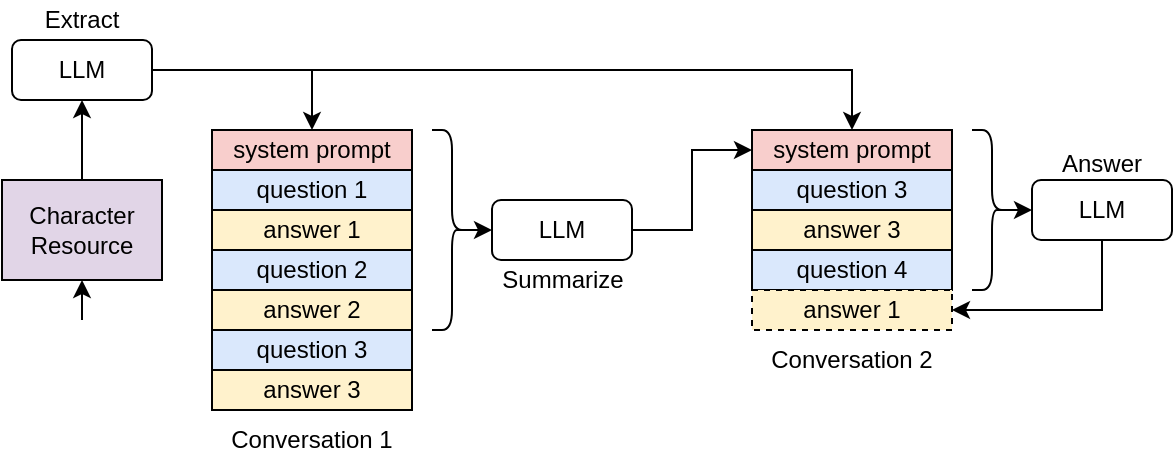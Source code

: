 <mxfile version="26.0.5">
  <diagram name="第 1 页" id="YfkllDyIchhaUFOJ3GAq">
    <mxGraphModel dx="820" dy="438" grid="1" gridSize="10" guides="1" tooltips="1" connect="1" arrows="1" fold="1" page="1" pageScale="1" pageWidth="1000" pageHeight="1000" math="0" shadow="0">
      <root>
        <mxCell id="0" />
        <mxCell id="1" parent="0" />
        <mxCell id="X3k-YEEQoBUGzWlJJu0_-6" value="system prompt" style="rounded=0;whiteSpace=wrap;html=1;fillColor=#f8cecc;strokeColor=#000000;" vertex="1" parent="1">
          <mxGeometry x="210" y="90" width="100" height="20" as="geometry" />
        </mxCell>
        <mxCell id="X3k-YEEQoBUGzWlJJu0_-7" value="question 1" style="rounded=0;whiteSpace=wrap;html=1;fillColor=#dae8fc;strokeColor=#000000;" vertex="1" parent="1">
          <mxGeometry x="210" y="110" width="100" height="20" as="geometry" />
        </mxCell>
        <mxCell id="X3k-YEEQoBUGzWlJJu0_-8" value="answer 1" style="rounded=0;whiteSpace=wrap;html=1;fillColor=#fff2cc;strokeColor=#000000;" vertex="1" parent="1">
          <mxGeometry x="210" y="130" width="100" height="20" as="geometry" />
        </mxCell>
        <mxCell id="X3k-YEEQoBUGzWlJJu0_-9" value="question 2" style="rounded=0;whiteSpace=wrap;html=1;fillColor=#dae8fc;strokeColor=#000000;" vertex="1" parent="1">
          <mxGeometry x="210" y="150" width="100" height="20" as="geometry" />
        </mxCell>
        <mxCell id="X3k-YEEQoBUGzWlJJu0_-10" value="answer 2" style="rounded=0;whiteSpace=wrap;html=1;fillColor=#fff2cc;strokeColor=#000000;" vertex="1" parent="1">
          <mxGeometry x="210" y="170" width="100" height="20" as="geometry" />
        </mxCell>
        <mxCell id="X3k-YEEQoBUGzWlJJu0_-12" value="system prompt" style="rounded=0;whiteSpace=wrap;html=1;fillColor=#f8cecc;strokeColor=#000000;" vertex="1" parent="1">
          <mxGeometry x="480" y="90" width="100" height="20" as="geometry" />
        </mxCell>
        <mxCell id="X3k-YEEQoBUGzWlJJu0_-13" value="question 3" style="rounded=0;whiteSpace=wrap;html=1;fillColor=#dae8fc;strokeColor=#000000;" vertex="1" parent="1">
          <mxGeometry x="480" y="110" width="100" height="20" as="geometry" />
        </mxCell>
        <mxCell id="X3k-YEEQoBUGzWlJJu0_-14" value="answer 3" style="rounded=0;whiteSpace=wrap;html=1;fillColor=#fff2cc;strokeColor=#000000;" vertex="1" parent="1">
          <mxGeometry x="480" y="130" width="100" height="20" as="geometry" />
        </mxCell>
        <mxCell id="X3k-YEEQoBUGzWlJJu0_-15" value="question 4" style="rounded=0;whiteSpace=wrap;html=1;fillColor=#dae8fc;strokeColor=#000000;" vertex="1" parent="1">
          <mxGeometry x="480" y="150" width="100" height="20" as="geometry" />
        </mxCell>
        <mxCell id="X3k-YEEQoBUGzWlJJu0_-16" value="answer 1" style="rounded=0;whiteSpace=wrap;html=1;fillColor=#fff2cc;strokeColor=#000000;dashed=1;" vertex="1" parent="1">
          <mxGeometry x="480" y="170" width="100" height="20" as="geometry" />
        </mxCell>
        <mxCell id="X3k-YEEQoBUGzWlJJu0_-17" value="question 3" style="rounded=0;whiteSpace=wrap;html=1;fillColor=#dae8fc;strokeColor=#000000;" vertex="1" parent="1">
          <mxGeometry x="210" y="190" width="100" height="20" as="geometry" />
        </mxCell>
        <mxCell id="X3k-YEEQoBUGzWlJJu0_-18" value="answer 3" style="rounded=0;whiteSpace=wrap;html=1;fillColor=#fff2cc;strokeColor=#000000;" vertex="1" parent="1">
          <mxGeometry x="210" y="210" width="100" height="20" as="geometry" />
        </mxCell>
        <mxCell id="X3k-YEEQoBUGzWlJJu0_-45" style="edgeStyle=orthogonalEdgeStyle;rounded=0;orthogonalLoop=1;jettySize=auto;html=1;exitX=0.5;exitY=0;exitDx=0;exitDy=0;entryX=0.5;entryY=1;entryDx=0;entryDy=0;" edge="1" parent="1" source="X3k-YEEQoBUGzWlJJu0_-21" target="X3k-YEEQoBUGzWlJJu0_-24">
          <mxGeometry relative="1" as="geometry" />
        </mxCell>
        <mxCell id="X3k-YEEQoBUGzWlJJu0_-21" value="" style="shape=image;verticalLabelPosition=bottom;labelBackgroundColor=default;verticalAlign=top;aspect=fixed;imageAspect=0;image=https://static.vecteezy.com/system/resources/previews/019/896/008/original/male-user-avatar-icon-in-flat-design-style-person-signs-illustration-png.png;" vertex="1" parent="1">
          <mxGeometry x="122.5" y="185" width="45" height="45" as="geometry" />
        </mxCell>
        <mxCell id="X3k-YEEQoBUGzWlJJu0_-47" style="edgeStyle=orthogonalEdgeStyle;rounded=0;orthogonalLoop=1;jettySize=auto;html=1;exitX=1;exitY=0.5;exitDx=0;exitDy=0;entryX=0.5;entryY=0;entryDx=0;entryDy=0;" edge="1" parent="1" source="X3k-YEEQoBUGzWlJJu0_-23" target="X3k-YEEQoBUGzWlJJu0_-6">
          <mxGeometry relative="1" as="geometry" />
        </mxCell>
        <mxCell id="X3k-YEEQoBUGzWlJJu0_-48" style="edgeStyle=orthogonalEdgeStyle;rounded=0;orthogonalLoop=1;jettySize=auto;html=1;exitX=1;exitY=0.5;exitDx=0;exitDy=0;entryX=0.5;entryY=0;entryDx=0;entryDy=0;" edge="1" parent="1" source="X3k-YEEQoBUGzWlJJu0_-23" target="X3k-YEEQoBUGzWlJJu0_-12">
          <mxGeometry relative="1" as="geometry" />
        </mxCell>
        <mxCell id="X3k-YEEQoBUGzWlJJu0_-23" value="LLM" style="rounded=1;whiteSpace=wrap;html=1;" vertex="1" parent="1">
          <mxGeometry x="110" y="45" width="70" height="30" as="geometry" />
        </mxCell>
        <mxCell id="X3k-YEEQoBUGzWlJJu0_-46" style="edgeStyle=orthogonalEdgeStyle;rounded=0;orthogonalLoop=1;jettySize=auto;html=1;exitX=0.5;exitY=0;exitDx=0;exitDy=0;entryX=0.5;entryY=1;entryDx=0;entryDy=0;" edge="1" parent="1" source="X3k-YEEQoBUGzWlJJu0_-24" target="X3k-YEEQoBUGzWlJJu0_-23">
          <mxGeometry relative="1" as="geometry" />
        </mxCell>
        <mxCell id="X3k-YEEQoBUGzWlJJu0_-24" value="Character&lt;div&gt;Resource&lt;/div&gt;" style="rounded=0;whiteSpace=wrap;html=1;fillColor=#e1d5e7;strokeColor=#000000;" vertex="1" parent="1">
          <mxGeometry x="105" y="115" width="80" height="50" as="geometry" />
        </mxCell>
        <mxCell id="X3k-YEEQoBUGzWlJJu0_-28" value="Extract" style="text;html=1;align=center;verticalAlign=middle;whiteSpace=wrap;rounded=0;" vertex="1" parent="1">
          <mxGeometry x="115" y="25" width="60" height="20" as="geometry" />
        </mxCell>
        <mxCell id="X3k-YEEQoBUGzWlJJu0_-37" style="edgeStyle=orthogonalEdgeStyle;rounded=0;orthogonalLoop=1;jettySize=auto;html=1;exitX=0.1;exitY=0.5;exitDx=0;exitDy=0;exitPerimeter=0;entryX=0;entryY=0.5;entryDx=0;entryDy=0;" edge="1" parent="1" source="X3k-YEEQoBUGzWlJJu0_-30" target="X3k-YEEQoBUGzWlJJu0_-36">
          <mxGeometry relative="1" as="geometry" />
        </mxCell>
        <mxCell id="X3k-YEEQoBUGzWlJJu0_-30" value="" style="shape=curlyBracket;whiteSpace=wrap;html=1;rounded=1;flipH=1;labelPosition=right;verticalLabelPosition=middle;align=left;verticalAlign=middle;" vertex="1" parent="1">
          <mxGeometry x="320" y="90" width="20" height="100" as="geometry" />
        </mxCell>
        <mxCell id="X3k-YEEQoBUGzWlJJu0_-38" style="edgeStyle=orthogonalEdgeStyle;rounded=0;orthogonalLoop=1;jettySize=auto;html=1;exitX=1;exitY=0.5;exitDx=0;exitDy=0;entryX=0;entryY=0.5;entryDx=0;entryDy=0;" edge="1" parent="1" source="X3k-YEEQoBUGzWlJJu0_-36" target="X3k-YEEQoBUGzWlJJu0_-12">
          <mxGeometry relative="1" as="geometry" />
        </mxCell>
        <mxCell id="X3k-YEEQoBUGzWlJJu0_-36" value="LLM" style="rounded=1;whiteSpace=wrap;html=1;" vertex="1" parent="1">
          <mxGeometry x="350" y="125" width="70" height="30" as="geometry" />
        </mxCell>
        <mxCell id="X3k-YEEQoBUGzWlJJu0_-39" value="Summarize" style="text;html=1;align=center;verticalAlign=middle;whiteSpace=wrap;rounded=0;" vertex="1" parent="1">
          <mxGeometry x="347.5" y="155" width="75" height="20" as="geometry" />
        </mxCell>
        <mxCell id="X3k-YEEQoBUGzWlJJu0_-53" style="edgeStyle=orthogonalEdgeStyle;rounded=0;orthogonalLoop=1;jettySize=auto;html=1;exitX=0.1;exitY=0.5;exitDx=0;exitDy=0;exitPerimeter=0;entryX=0;entryY=0.5;entryDx=0;entryDy=0;" edge="1" parent="1" source="X3k-YEEQoBUGzWlJJu0_-43" target="X3k-YEEQoBUGzWlJJu0_-49">
          <mxGeometry relative="1" as="geometry" />
        </mxCell>
        <mxCell id="X3k-YEEQoBUGzWlJJu0_-43" value="" style="shape=curlyBracket;whiteSpace=wrap;html=1;rounded=1;flipH=1;labelPosition=right;verticalLabelPosition=middle;align=left;verticalAlign=middle;" vertex="1" parent="1">
          <mxGeometry x="590" y="90" width="20" height="80" as="geometry" />
        </mxCell>
        <mxCell id="X3k-YEEQoBUGzWlJJu0_-51" style="edgeStyle=orthogonalEdgeStyle;rounded=0;orthogonalLoop=1;jettySize=auto;html=1;exitX=0.5;exitY=1;exitDx=0;exitDy=0;entryX=1;entryY=0.5;entryDx=0;entryDy=0;" edge="1" parent="1" source="X3k-YEEQoBUGzWlJJu0_-49" target="X3k-YEEQoBUGzWlJJu0_-16">
          <mxGeometry relative="1" as="geometry" />
        </mxCell>
        <mxCell id="X3k-YEEQoBUGzWlJJu0_-49" value="LLM" style="rounded=1;whiteSpace=wrap;html=1;" vertex="1" parent="1">
          <mxGeometry x="620" y="115" width="70" height="30" as="geometry" />
        </mxCell>
        <mxCell id="X3k-YEEQoBUGzWlJJu0_-52" value="Answer" style="text;html=1;align=center;verticalAlign=middle;whiteSpace=wrap;rounded=0;" vertex="1" parent="1">
          <mxGeometry x="630" y="97" width="50" height="20" as="geometry" />
        </mxCell>
        <mxCell id="X3k-YEEQoBUGzWlJJu0_-54" value="Conversation 1" style="text;html=1;align=center;verticalAlign=middle;whiteSpace=wrap;rounded=0;" vertex="1" parent="1">
          <mxGeometry x="215" y="230" width="90" height="30" as="geometry" />
        </mxCell>
        <mxCell id="X3k-YEEQoBUGzWlJJu0_-55" value="Conversation 2" style="text;html=1;align=center;verticalAlign=middle;whiteSpace=wrap;rounded=0;" vertex="1" parent="1">
          <mxGeometry x="485" y="190" width="90" height="30" as="geometry" />
        </mxCell>
      </root>
    </mxGraphModel>
  </diagram>
</mxfile>
